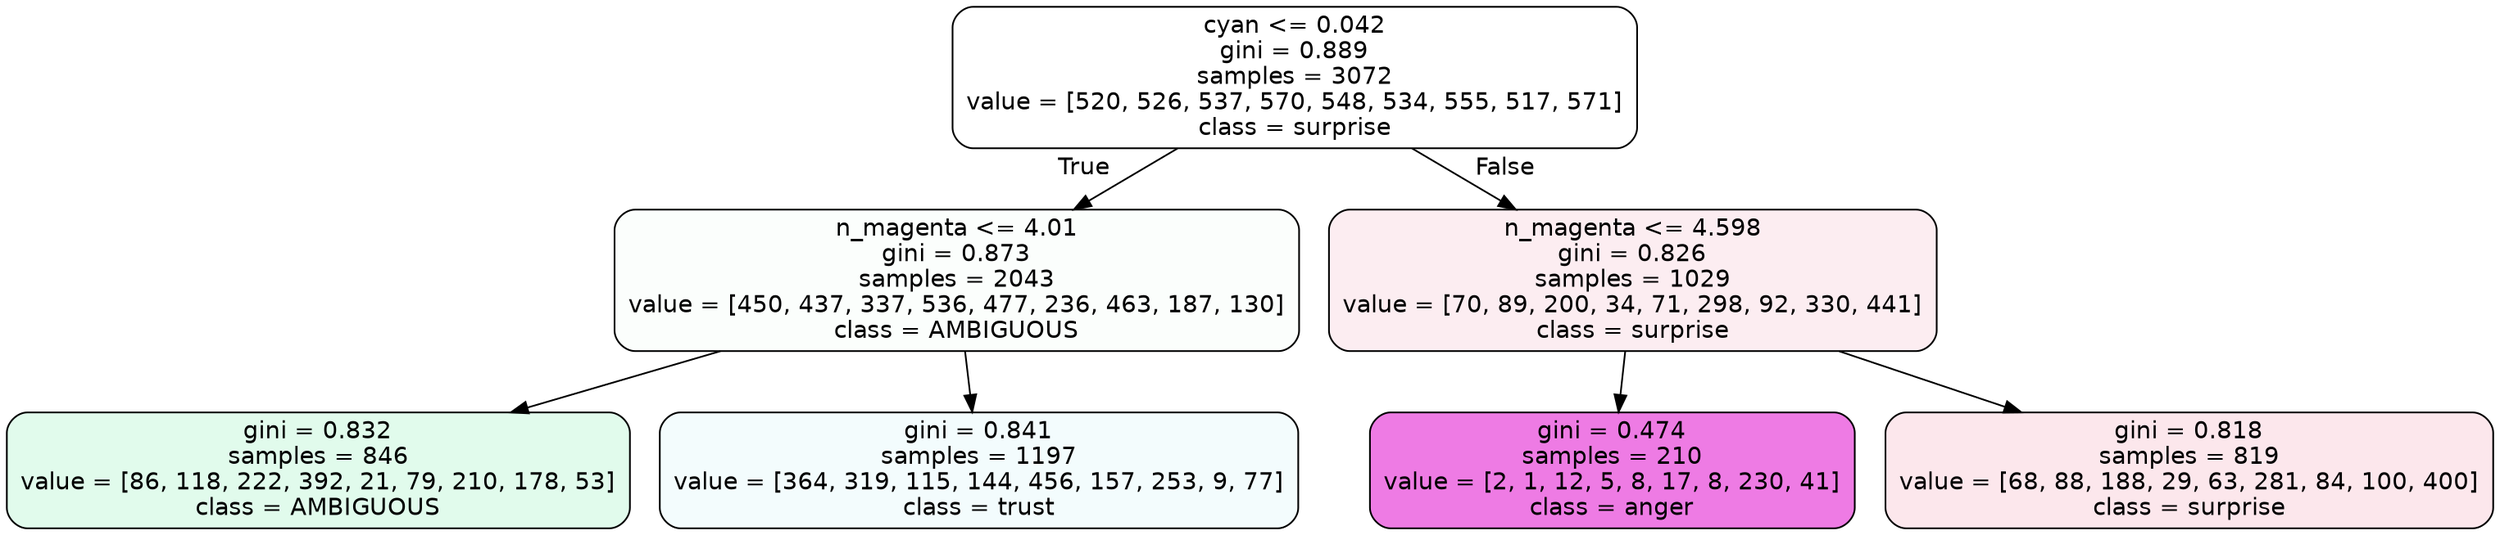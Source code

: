digraph Tree {
node [shape=box, style="filled, rounded", color="black", fontname=helvetica] ;
edge [fontname=helvetica] ;
0 [label="cyan <= 0.042\ngini = 0.889\nsamples = 3072\nvalue = [520, 526, 537, 570, 548, 534, 555, 517, 571]\nclass = surprise", fillcolor="#e5396400"] ;
1 [label="n_magenta <= 4.01\ngini = 0.873\nsamples = 2043\nvalue = [450, 437, 337, 536, 477, 236, 463, 187, 130]\nclass = AMBIGUOUS", fillcolor="#39e58105"] ;
0 -> 1 [labeldistance=2.5, labelangle=45, headlabel="True"] ;
2 [label="gini = 0.832\nsamples = 846\nvalue = [86, 118, 222, 392, 21, 79, 210, 178, 53]\nclass = AMBIGUOUS", fillcolor="#39e58126"] ;
1 -> 2 ;
3 [label="gini = 0.841\nsamples = 1197\nvalue = [364, 319, 115, 144, 456, 157, 253, 9, 77]\nclass = trust", fillcolor="#39d7e50f"] ;
1 -> 3 ;
4 [label="n_magenta <= 4.598\ngini = 0.826\nsamples = 1029\nvalue = [70, 89, 200, 34, 71, 298, 92, 330, 441]\nclass = surprise", fillcolor="#e5396416"] ;
0 -> 4 [labeldistance=2.5, labelangle=-45, headlabel="False"] ;
5 [label="gini = 0.474\nsamples = 210\nvalue = [2, 1, 12, 5, 8, 17, 8, 230, 41]\nclass = anger", fillcolor="#e539d7aa"] ;
4 -> 5 ;
6 [label="gini = 0.818\nsamples = 819\nvalue = [68, 88, 188, 29, 63, 281, 84, 100, 400]\nclass = surprise", fillcolor="#e539641e"] ;
4 -> 6 ;
}